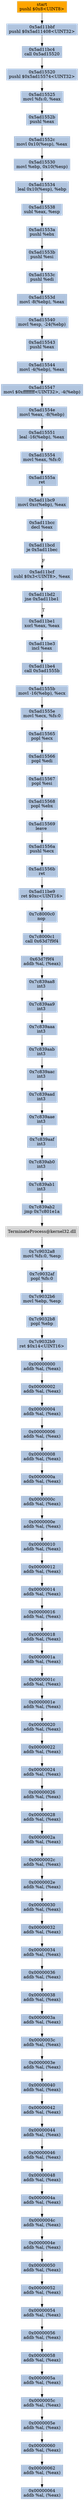 digraph G {
node[shape=rectangle,style=filled,fillcolor=lightsteelblue,color=lightsteelblue]
bgcolor="transparent"
a0x5ad11bbdpushl_0x8UINT8[label="start\npushl $0x8<UINT8>",color="lightgrey",fillcolor="orange"];
a0x5ad11bbfpushl_0x5ad11408UINT32[label="0x5ad11bbf\npushl $0x5ad11408<UINT32>"];
a0x5ad11bc4call_0x5ad15520[label="0x5ad11bc4\ncall 0x5ad15520"];
a0x5ad15520pushl_0x5ad15574UINT32[label="0x5ad15520\npushl $0x5ad15574<UINT32>"];
a0x5ad15525movl_fs_0_eax[label="0x5ad15525\nmovl %fs:0, %eax"];
a0x5ad1552bpushl_eax[label="0x5ad1552b\npushl %eax"];
a0x5ad1552cmovl_0x10esp__eax[label="0x5ad1552c\nmovl 0x10(%esp), %eax"];
a0x5ad15530movl_ebp_0x10esp_[label="0x5ad15530\nmovl %ebp, 0x10(%esp)"];
a0x5ad15534leal_0x10esp__ebp[label="0x5ad15534\nleal 0x10(%esp), %ebp"];
a0x5ad15538subl_eax_esp[label="0x5ad15538\nsubl %eax, %esp"];
a0x5ad1553apushl_ebx[label="0x5ad1553a\npushl %ebx"];
a0x5ad1553bpushl_esi[label="0x5ad1553b\npushl %esi"];
a0x5ad1553cpushl_edi[label="0x5ad1553c\npushl %edi"];
a0x5ad1553dmovl__8ebp__eax[label="0x5ad1553d\nmovl -8(%ebp), %eax"];
a0x5ad15540movl_esp__24ebp_[label="0x5ad15540\nmovl %esp, -24(%ebp)"];
a0x5ad15543pushl_eax[label="0x5ad15543\npushl %eax"];
a0x5ad15544movl__4ebp__eax[label="0x5ad15544\nmovl -4(%ebp), %eax"];
a0x5ad15547movl_0xffffffffUINT32__4ebp_[label="0x5ad15547\nmovl $0xffffffff<UINT32>, -4(%ebp)"];
a0x5ad1554emovl_eax__8ebp_[label="0x5ad1554e\nmovl %eax, -8(%ebp)"];
a0x5ad15551leal__16ebp__eax[label="0x5ad15551\nleal -16(%ebp), %eax"];
a0x5ad15554movl_eax_fs_0[label="0x5ad15554\nmovl %eax, %fs:0"];
a0x5ad1555aret[label="0x5ad1555a\nret"];
a0x5ad11bc9movl_0xcebp__eax[label="0x5ad11bc9\nmovl 0xc(%ebp), %eax"];
a0x5ad11bccdecl_eax[label="0x5ad11bcc\ndecl %eax"];
a0x5ad11bcdje_0x5ad11bec[label="0x5ad11bcd\nje 0x5ad11bec"];
a0x5ad11bcfsubl_0x3UINT8_eax[label="0x5ad11bcf\nsubl $0x3<UINT8>, %eax"];
a0x5ad11bd2jne_0x5ad11be1[label="0x5ad11bd2\njne 0x5ad11be1"];
a0x5ad11be1xorl_eax_eax[label="0x5ad11be1\nxorl %eax, %eax"];
a0x5ad11be3incl_eax[label="0x5ad11be3\nincl %eax"];
a0x5ad11be4call_0x5ad1555b[label="0x5ad11be4\ncall 0x5ad1555b"];
a0x5ad1555bmovl__16ebp__ecx[label="0x5ad1555b\nmovl -16(%ebp), %ecx"];
a0x5ad1555emovl_ecx_fs_0[label="0x5ad1555e\nmovl %ecx, %fs:0"];
a0x5ad15565popl_ecx[label="0x5ad15565\npopl %ecx"];
a0x5ad15566popl_edi[label="0x5ad15566\npopl %edi"];
a0x5ad15567popl_esi[label="0x5ad15567\npopl %esi"];
a0x5ad15568popl_ebx[label="0x5ad15568\npopl %ebx"];
a0x5ad15569leave_[label="0x5ad15569\nleave "];
a0x5ad1556apushl_ecx[label="0x5ad1556a\npushl %ecx"];
a0x5ad1556bret[label="0x5ad1556b\nret"];
a0x5ad11be9ret_0xcUINT16[label="0x5ad11be9\nret $0xc<UINT16>"];
a0x7c8000c0nop_[label="0x7c8000c0\nnop "];
a0x7c8000c1call_0x63d7f9f4[label="0x7c8000c1\ncall 0x63d7f9f4"];
a0x63d7f9f4addb_al_eax_[label="0x63d7f9f4\naddb %al, (%eax)"];
a0x7c839aa8int3_[label="0x7c839aa8\nint3 "];
a0x7c839aa9int3_[label="0x7c839aa9\nint3 "];
a0x7c839aaaint3_[label="0x7c839aaa\nint3 "];
a0x7c839aabint3_[label="0x7c839aab\nint3 "];
a0x7c839aacint3_[label="0x7c839aac\nint3 "];
a0x7c839aadint3_[label="0x7c839aad\nint3 "];
a0x7c839aaeint3_[label="0x7c839aae\nint3 "];
a0x7c839aafint3_[label="0x7c839aaf\nint3 "];
a0x7c839ab0int3_[label="0x7c839ab0\nint3 "];
a0x7c839ab1int3_[label="0x7c839ab1\nint3 "];
a0x7c839ab2jmp_0x7c801e1a[label="0x7c839ab2\njmp 0x7c801e1a"];
TerminateProcess_kernel32_dll[label="TerminateProcess@kernel32.dll",color="lightgrey",fillcolor="lightgrey"];
a0x7c9032a8movl_fs_0_esp[label="0x7c9032a8\nmovl %fs:0, %esp"];
a0x7c9032afpopl_fs_0[label="0x7c9032af\npopl %fs:0"];
a0x7c9032b6movl_ebp_esp[label="0x7c9032b6\nmovl %ebp, %esp"];
a0x7c9032b8popl_ebp[label="0x7c9032b8\npopl %ebp"];
a0x7c9032b9ret_0x14UINT16[label="0x7c9032b9\nret $0x14<UINT16>"];
a0x00000000addb_al_eax_[label="0x00000000\naddb %al, (%eax)"];
a0x00000002addb_al_eax_[label="0x00000002\naddb %al, (%eax)"];
a0x00000004addb_al_eax_[label="0x00000004\naddb %al, (%eax)"];
a0x00000006addb_al_eax_[label="0x00000006\naddb %al, (%eax)"];
a0x00000008addb_al_eax_[label="0x00000008\naddb %al, (%eax)"];
a0x0000000aaddb_al_eax_[label="0x0000000a\naddb %al, (%eax)"];
a0x0000000caddb_al_eax_[label="0x0000000c\naddb %al, (%eax)"];
a0x0000000eaddb_al_eax_[label="0x0000000e\naddb %al, (%eax)"];
a0x00000010addb_al_eax_[label="0x00000010\naddb %al, (%eax)"];
a0x00000012addb_al_eax_[label="0x00000012\naddb %al, (%eax)"];
a0x00000014addb_al_eax_[label="0x00000014\naddb %al, (%eax)"];
a0x00000016addb_al_eax_[label="0x00000016\naddb %al, (%eax)"];
a0x00000018addb_al_eax_[label="0x00000018\naddb %al, (%eax)"];
a0x0000001aaddb_al_eax_[label="0x0000001a\naddb %al, (%eax)"];
a0x0000001caddb_al_eax_[label="0x0000001c\naddb %al, (%eax)"];
a0x0000001eaddb_al_eax_[label="0x0000001e\naddb %al, (%eax)"];
a0x00000020addb_al_eax_[label="0x00000020\naddb %al, (%eax)"];
a0x00000022addb_al_eax_[label="0x00000022\naddb %al, (%eax)"];
a0x00000024addb_al_eax_[label="0x00000024\naddb %al, (%eax)"];
a0x00000026addb_al_eax_[label="0x00000026\naddb %al, (%eax)"];
a0x00000028addb_al_eax_[label="0x00000028\naddb %al, (%eax)"];
a0x0000002aaddb_al_eax_[label="0x0000002a\naddb %al, (%eax)"];
a0x0000002caddb_al_eax_[label="0x0000002c\naddb %al, (%eax)"];
a0x0000002eaddb_al_eax_[label="0x0000002e\naddb %al, (%eax)"];
a0x00000030addb_al_eax_[label="0x00000030\naddb %al, (%eax)"];
a0x00000032addb_al_eax_[label="0x00000032\naddb %al, (%eax)"];
a0x00000034addb_al_eax_[label="0x00000034\naddb %al, (%eax)"];
a0x00000036addb_al_eax_[label="0x00000036\naddb %al, (%eax)"];
a0x00000038addb_al_eax_[label="0x00000038\naddb %al, (%eax)"];
a0x0000003aaddb_al_eax_[label="0x0000003a\naddb %al, (%eax)"];
a0x0000003caddb_al_eax_[label="0x0000003c\naddb %al, (%eax)"];
a0x0000003eaddb_al_eax_[label="0x0000003e\naddb %al, (%eax)"];
a0x00000040addb_al_eax_[label="0x00000040\naddb %al, (%eax)"];
a0x00000042addb_al_eax_[label="0x00000042\naddb %al, (%eax)"];
a0x00000044addb_al_eax_[label="0x00000044\naddb %al, (%eax)"];
a0x00000046addb_al_eax_[label="0x00000046\naddb %al, (%eax)"];
a0x00000048addb_al_eax_[label="0x00000048\naddb %al, (%eax)"];
a0x0000004aaddb_al_eax_[label="0x0000004a\naddb %al, (%eax)"];
a0x0000004caddb_al_eax_[label="0x0000004c\naddb %al, (%eax)"];
a0x0000004eaddb_al_eax_[label="0x0000004e\naddb %al, (%eax)"];
a0x00000050addb_al_eax_[label="0x00000050\naddb %al, (%eax)"];
a0x00000052addb_al_eax_[label="0x00000052\naddb %al, (%eax)"];
a0x00000054addb_al_eax_[label="0x00000054\naddb %al, (%eax)"];
a0x00000056addb_al_eax_[label="0x00000056\naddb %al, (%eax)"];
a0x00000058addb_al_eax_[label="0x00000058\naddb %al, (%eax)"];
a0x0000005aaddb_al_eax_[label="0x0000005a\naddb %al, (%eax)"];
a0x0000005caddb_al_eax_[label="0x0000005c\naddb %al, (%eax)"];
a0x0000005eaddb_al_eax_[label="0x0000005e\naddb %al, (%eax)"];
a0x00000060addb_al_eax_[label="0x00000060\naddb %al, (%eax)"];
a0x00000062addb_al_eax_[label="0x00000062\naddb %al, (%eax)"];
a0x00000064addb_al_eax_[label="0x00000064\naddb %al, (%eax)"];
a0x5ad11bbdpushl_0x8UINT8 -> a0x5ad11bbfpushl_0x5ad11408UINT32 [color="#000000"];
a0x5ad11bbfpushl_0x5ad11408UINT32 -> a0x5ad11bc4call_0x5ad15520 [color="#000000"];
a0x5ad11bc4call_0x5ad15520 -> a0x5ad15520pushl_0x5ad15574UINT32 [color="#000000"];
a0x5ad15520pushl_0x5ad15574UINT32 -> a0x5ad15525movl_fs_0_eax [color="#000000"];
a0x5ad15525movl_fs_0_eax -> a0x5ad1552bpushl_eax [color="#000000"];
a0x5ad1552bpushl_eax -> a0x5ad1552cmovl_0x10esp__eax [color="#000000"];
a0x5ad1552cmovl_0x10esp__eax -> a0x5ad15530movl_ebp_0x10esp_ [color="#000000"];
a0x5ad15530movl_ebp_0x10esp_ -> a0x5ad15534leal_0x10esp__ebp [color="#000000"];
a0x5ad15534leal_0x10esp__ebp -> a0x5ad15538subl_eax_esp [color="#000000"];
a0x5ad15538subl_eax_esp -> a0x5ad1553apushl_ebx [color="#000000"];
a0x5ad1553apushl_ebx -> a0x5ad1553bpushl_esi [color="#000000"];
a0x5ad1553bpushl_esi -> a0x5ad1553cpushl_edi [color="#000000"];
a0x5ad1553cpushl_edi -> a0x5ad1553dmovl__8ebp__eax [color="#000000"];
a0x5ad1553dmovl__8ebp__eax -> a0x5ad15540movl_esp__24ebp_ [color="#000000"];
a0x5ad15540movl_esp__24ebp_ -> a0x5ad15543pushl_eax [color="#000000"];
a0x5ad15543pushl_eax -> a0x5ad15544movl__4ebp__eax [color="#000000"];
a0x5ad15544movl__4ebp__eax -> a0x5ad15547movl_0xffffffffUINT32__4ebp_ [color="#000000"];
a0x5ad15547movl_0xffffffffUINT32__4ebp_ -> a0x5ad1554emovl_eax__8ebp_ [color="#000000"];
a0x5ad1554emovl_eax__8ebp_ -> a0x5ad15551leal__16ebp__eax [color="#000000"];
a0x5ad15551leal__16ebp__eax -> a0x5ad15554movl_eax_fs_0 [color="#000000"];
a0x5ad15554movl_eax_fs_0 -> a0x5ad1555aret [color="#000000"];
a0x5ad1555aret -> a0x5ad11bc9movl_0xcebp__eax [color="#000000"];
a0x5ad11bc9movl_0xcebp__eax -> a0x5ad11bccdecl_eax [color="#000000"];
a0x5ad11bccdecl_eax -> a0x5ad11bcdje_0x5ad11bec [color="#000000"];
a0x5ad11bcdje_0x5ad11bec -> a0x5ad11bcfsubl_0x3UINT8_eax [color="#000000",label="F"];
a0x5ad11bcfsubl_0x3UINT8_eax -> a0x5ad11bd2jne_0x5ad11be1 [color="#000000"];
a0x5ad11bd2jne_0x5ad11be1 -> a0x5ad11be1xorl_eax_eax [color="#000000",label="T"];
a0x5ad11be1xorl_eax_eax -> a0x5ad11be3incl_eax [color="#000000"];
a0x5ad11be3incl_eax -> a0x5ad11be4call_0x5ad1555b [color="#000000"];
a0x5ad11be4call_0x5ad1555b -> a0x5ad1555bmovl__16ebp__ecx [color="#000000"];
a0x5ad1555bmovl__16ebp__ecx -> a0x5ad1555emovl_ecx_fs_0 [color="#000000"];
a0x5ad1555emovl_ecx_fs_0 -> a0x5ad15565popl_ecx [color="#000000"];
a0x5ad15565popl_ecx -> a0x5ad15566popl_edi [color="#000000"];
a0x5ad15566popl_edi -> a0x5ad15567popl_esi [color="#000000"];
a0x5ad15567popl_esi -> a0x5ad15568popl_ebx [color="#000000"];
a0x5ad15568popl_ebx -> a0x5ad15569leave_ [color="#000000"];
a0x5ad15569leave_ -> a0x5ad1556apushl_ecx [color="#000000"];
a0x5ad1556apushl_ecx -> a0x5ad1556bret [color="#000000"];
a0x5ad1556bret -> a0x5ad11be9ret_0xcUINT16 [color="#000000"];
a0x5ad11be9ret_0xcUINT16 -> a0x7c8000c0nop_ [color="#000000"];
a0x7c8000c0nop_ -> a0x7c8000c1call_0x63d7f9f4 [color="#000000"];
a0x7c8000c1call_0x63d7f9f4 -> a0x63d7f9f4addb_al_eax_ [color="#000000"];
a0x63d7f9f4addb_al_eax_ -> a0x7c839aa8int3_ [color="#000000"];
a0x7c839aa8int3_ -> a0x7c839aa9int3_ [color="#000000"];
a0x7c839aa9int3_ -> a0x7c839aaaint3_ [color="#000000"];
a0x7c839aaaint3_ -> a0x7c839aabint3_ [color="#000000"];
a0x7c839aabint3_ -> a0x7c839aacint3_ [color="#000000"];
a0x7c839aacint3_ -> a0x7c839aadint3_ [color="#000000"];
a0x7c839aadint3_ -> a0x7c839aaeint3_ [color="#000000"];
a0x7c839aaeint3_ -> a0x7c839aafint3_ [color="#000000"];
a0x7c839aafint3_ -> a0x7c839ab0int3_ [color="#000000"];
a0x7c839ab0int3_ -> a0x7c839ab1int3_ [color="#000000"];
a0x7c839ab1int3_ -> a0x7c839ab2jmp_0x7c801e1a [color="#000000"];
a0x7c839ab2jmp_0x7c801e1a -> TerminateProcess_kernel32_dll [color="#000000"];
TerminateProcess_kernel32_dll -> a0x7c9032a8movl_fs_0_esp [color="#000000"];
a0x7c9032a8movl_fs_0_esp -> a0x7c9032afpopl_fs_0 [color="#000000"];
a0x7c9032afpopl_fs_0 -> a0x7c9032b6movl_ebp_esp [color="#000000"];
a0x7c9032b6movl_ebp_esp -> a0x7c9032b8popl_ebp [color="#000000"];
a0x7c9032b8popl_ebp -> a0x7c9032b9ret_0x14UINT16 [color="#000000"];
a0x7c9032b9ret_0x14UINT16 -> a0x00000000addb_al_eax_ [color="#000000"];
a0x00000000addb_al_eax_ -> a0x00000002addb_al_eax_ [color="#000000"];
a0x00000002addb_al_eax_ -> a0x00000004addb_al_eax_ [color="#000000"];
a0x00000004addb_al_eax_ -> a0x00000006addb_al_eax_ [color="#000000"];
a0x00000006addb_al_eax_ -> a0x00000008addb_al_eax_ [color="#000000"];
a0x00000008addb_al_eax_ -> a0x0000000aaddb_al_eax_ [color="#000000"];
a0x0000000aaddb_al_eax_ -> a0x0000000caddb_al_eax_ [color="#000000"];
a0x0000000caddb_al_eax_ -> a0x0000000eaddb_al_eax_ [color="#000000"];
a0x0000000eaddb_al_eax_ -> a0x00000010addb_al_eax_ [color="#000000"];
a0x00000010addb_al_eax_ -> a0x00000012addb_al_eax_ [color="#000000"];
a0x00000012addb_al_eax_ -> a0x00000014addb_al_eax_ [color="#000000"];
a0x00000014addb_al_eax_ -> a0x00000016addb_al_eax_ [color="#000000"];
a0x00000016addb_al_eax_ -> a0x00000018addb_al_eax_ [color="#000000"];
a0x00000018addb_al_eax_ -> a0x0000001aaddb_al_eax_ [color="#000000"];
a0x0000001aaddb_al_eax_ -> a0x0000001caddb_al_eax_ [color="#000000"];
a0x0000001caddb_al_eax_ -> a0x0000001eaddb_al_eax_ [color="#000000"];
a0x0000001eaddb_al_eax_ -> a0x00000020addb_al_eax_ [color="#000000"];
a0x00000020addb_al_eax_ -> a0x00000022addb_al_eax_ [color="#000000"];
a0x00000022addb_al_eax_ -> a0x00000024addb_al_eax_ [color="#000000"];
a0x00000024addb_al_eax_ -> a0x00000026addb_al_eax_ [color="#000000"];
a0x00000026addb_al_eax_ -> a0x00000028addb_al_eax_ [color="#000000"];
a0x00000028addb_al_eax_ -> a0x0000002aaddb_al_eax_ [color="#000000"];
a0x0000002aaddb_al_eax_ -> a0x0000002caddb_al_eax_ [color="#000000"];
a0x0000002caddb_al_eax_ -> a0x0000002eaddb_al_eax_ [color="#000000"];
a0x0000002eaddb_al_eax_ -> a0x00000030addb_al_eax_ [color="#000000"];
a0x00000030addb_al_eax_ -> a0x00000032addb_al_eax_ [color="#000000"];
a0x00000032addb_al_eax_ -> a0x00000034addb_al_eax_ [color="#000000"];
a0x00000034addb_al_eax_ -> a0x00000036addb_al_eax_ [color="#000000"];
a0x00000036addb_al_eax_ -> a0x00000038addb_al_eax_ [color="#000000"];
a0x00000038addb_al_eax_ -> a0x0000003aaddb_al_eax_ [color="#000000"];
a0x0000003aaddb_al_eax_ -> a0x0000003caddb_al_eax_ [color="#000000"];
a0x0000003caddb_al_eax_ -> a0x0000003eaddb_al_eax_ [color="#000000"];
a0x0000003eaddb_al_eax_ -> a0x00000040addb_al_eax_ [color="#000000"];
a0x00000040addb_al_eax_ -> a0x00000042addb_al_eax_ [color="#000000"];
a0x00000042addb_al_eax_ -> a0x00000044addb_al_eax_ [color="#000000"];
a0x00000044addb_al_eax_ -> a0x00000046addb_al_eax_ [color="#000000"];
a0x00000046addb_al_eax_ -> a0x00000048addb_al_eax_ [color="#000000"];
a0x00000048addb_al_eax_ -> a0x0000004aaddb_al_eax_ [color="#000000"];
a0x0000004aaddb_al_eax_ -> a0x0000004caddb_al_eax_ [color="#000000"];
a0x0000004caddb_al_eax_ -> a0x0000004eaddb_al_eax_ [color="#000000"];
a0x0000004eaddb_al_eax_ -> a0x00000050addb_al_eax_ [color="#000000"];
a0x00000050addb_al_eax_ -> a0x00000052addb_al_eax_ [color="#000000"];
a0x00000052addb_al_eax_ -> a0x00000054addb_al_eax_ [color="#000000"];
a0x00000054addb_al_eax_ -> a0x00000056addb_al_eax_ [color="#000000"];
a0x00000056addb_al_eax_ -> a0x00000058addb_al_eax_ [color="#000000"];
a0x00000058addb_al_eax_ -> a0x0000005aaddb_al_eax_ [color="#000000"];
a0x0000005aaddb_al_eax_ -> a0x0000005caddb_al_eax_ [color="#000000"];
a0x0000005caddb_al_eax_ -> a0x0000005eaddb_al_eax_ [color="#000000"];
a0x0000005eaddb_al_eax_ -> a0x00000060addb_al_eax_ [color="#000000"];
a0x00000060addb_al_eax_ -> a0x00000062addb_al_eax_ [color="#000000"];
a0x00000062addb_al_eax_ -> a0x00000064addb_al_eax_ [color="#000000"];
}
